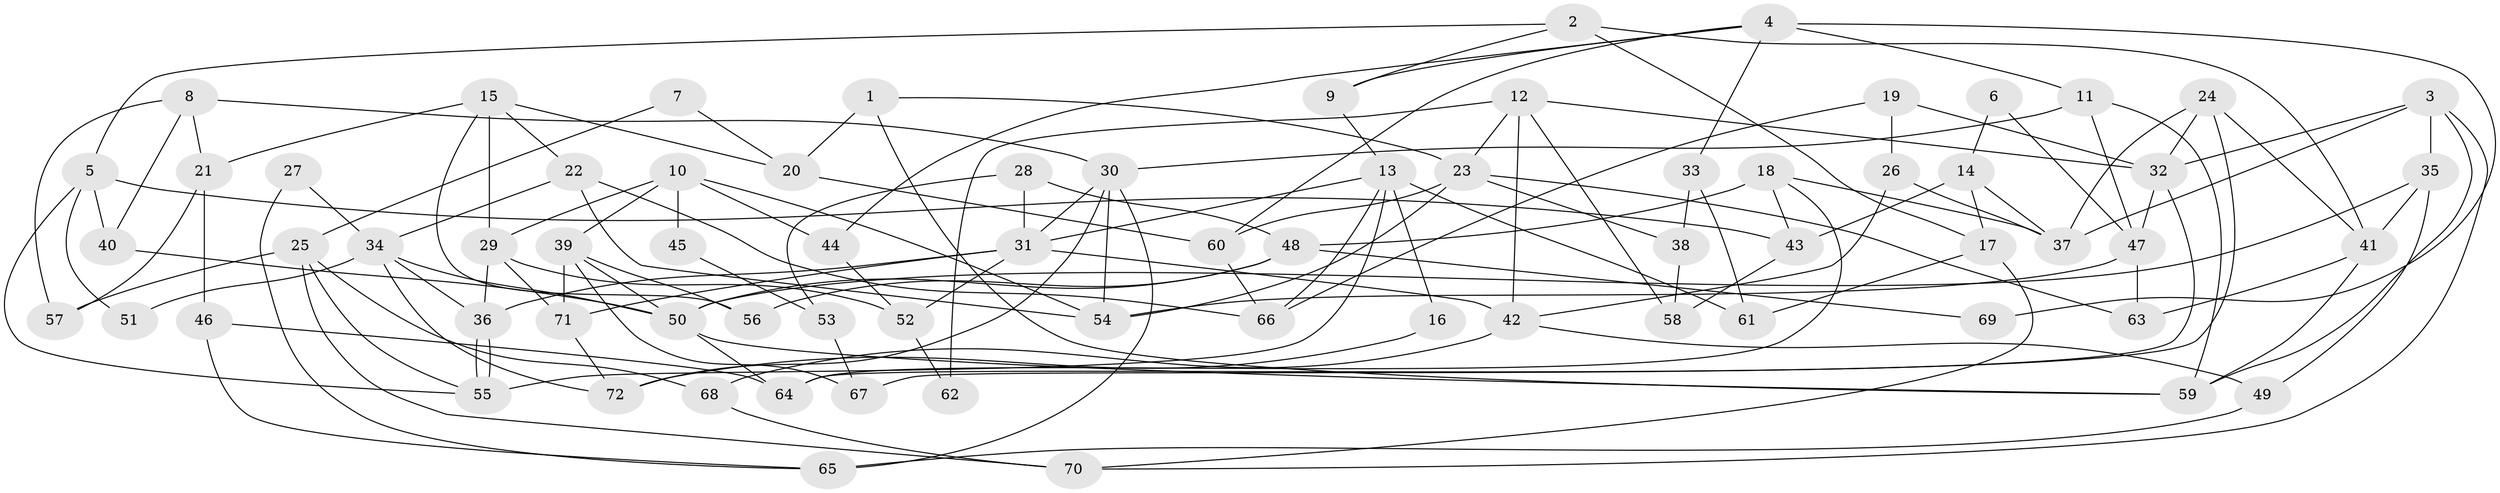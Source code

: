 // coarse degree distribution, {5: 0.13043478260869565, 4: 0.1956521739130435, 6: 0.17391304347826086, 8: 0.10869565217391304, 7: 0.10869565217391304, 2: 0.08695652173913043, 3: 0.17391304347826086, 9: 0.021739130434782608}
// Generated by graph-tools (version 1.1) at 2025/24/03/03/25 07:24:04]
// undirected, 72 vertices, 144 edges
graph export_dot {
graph [start="1"]
  node [color=gray90,style=filled];
  1;
  2;
  3;
  4;
  5;
  6;
  7;
  8;
  9;
  10;
  11;
  12;
  13;
  14;
  15;
  16;
  17;
  18;
  19;
  20;
  21;
  22;
  23;
  24;
  25;
  26;
  27;
  28;
  29;
  30;
  31;
  32;
  33;
  34;
  35;
  36;
  37;
  38;
  39;
  40;
  41;
  42;
  43;
  44;
  45;
  46;
  47;
  48;
  49;
  50;
  51;
  52;
  53;
  54;
  55;
  56;
  57;
  58;
  59;
  60;
  61;
  62;
  63;
  64;
  65;
  66;
  67;
  68;
  69;
  70;
  71;
  72;
  1 -- 23;
  1 -- 20;
  1 -- 59;
  2 -- 5;
  2 -- 41;
  2 -- 9;
  2 -- 17;
  3 -- 35;
  3 -- 37;
  3 -- 32;
  3 -- 59;
  3 -- 70;
  4 -- 11;
  4 -- 60;
  4 -- 9;
  4 -- 33;
  4 -- 44;
  4 -- 69;
  5 -- 40;
  5 -- 55;
  5 -- 43;
  5 -- 51;
  6 -- 47;
  6 -- 14;
  7 -- 25;
  7 -- 20;
  8 -- 57;
  8 -- 30;
  8 -- 21;
  8 -- 40;
  9 -- 13;
  10 -- 39;
  10 -- 54;
  10 -- 29;
  10 -- 44;
  10 -- 45;
  11 -- 59;
  11 -- 30;
  11 -- 47;
  12 -- 32;
  12 -- 23;
  12 -- 42;
  12 -- 58;
  12 -- 62;
  13 -- 31;
  13 -- 16;
  13 -- 55;
  13 -- 61;
  13 -- 66;
  14 -- 37;
  14 -- 17;
  14 -- 43;
  15 -- 56;
  15 -- 21;
  15 -- 20;
  15 -- 22;
  15 -- 29;
  16 -- 72;
  17 -- 70;
  17 -- 61;
  18 -- 43;
  18 -- 64;
  18 -- 37;
  18 -- 48;
  19 -- 32;
  19 -- 66;
  19 -- 26;
  20 -- 60;
  21 -- 46;
  21 -- 57;
  22 -- 34;
  22 -- 54;
  22 -- 66;
  23 -- 63;
  23 -- 38;
  23 -- 54;
  23 -- 60;
  24 -- 32;
  24 -- 37;
  24 -- 41;
  24 -- 67;
  25 -- 68;
  25 -- 55;
  25 -- 57;
  25 -- 70;
  26 -- 42;
  26 -- 37;
  27 -- 34;
  27 -- 65;
  28 -- 48;
  28 -- 31;
  28 -- 53;
  29 -- 36;
  29 -- 52;
  29 -- 71;
  30 -- 54;
  30 -- 31;
  30 -- 65;
  30 -- 72;
  31 -- 52;
  31 -- 36;
  31 -- 42;
  31 -- 71;
  32 -- 47;
  32 -- 64;
  33 -- 61;
  33 -- 38;
  34 -- 72;
  34 -- 36;
  34 -- 50;
  34 -- 51;
  35 -- 41;
  35 -- 50;
  35 -- 49;
  36 -- 55;
  36 -- 55;
  38 -- 58;
  39 -- 71;
  39 -- 50;
  39 -- 56;
  39 -- 67;
  40 -- 50;
  41 -- 59;
  41 -- 63;
  42 -- 49;
  42 -- 68;
  43 -- 58;
  44 -- 52;
  45 -- 53;
  46 -- 64;
  46 -- 65;
  47 -- 54;
  47 -- 63;
  48 -- 50;
  48 -- 56;
  48 -- 69;
  49 -- 65;
  50 -- 59;
  50 -- 64;
  52 -- 62;
  53 -- 67;
  60 -- 66;
  68 -- 70;
  71 -- 72;
}
